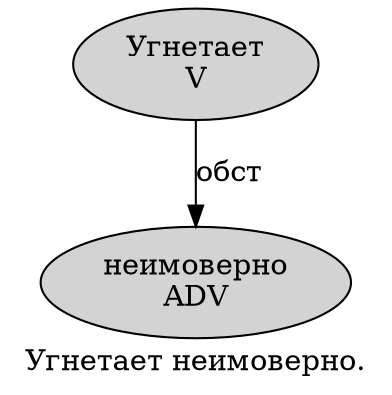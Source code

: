 digraph SENTENCE_4001 {
	graph [label="Угнетает неимоверно."]
	node [style=filled]
		0 [label="Угнетает
V" color="" fillcolor=lightgray penwidth=1 shape=ellipse]
		1 [label="неимоверно
ADV" color="" fillcolor=lightgray penwidth=1 shape=ellipse]
			0 -> 1 [label="обст"]
}